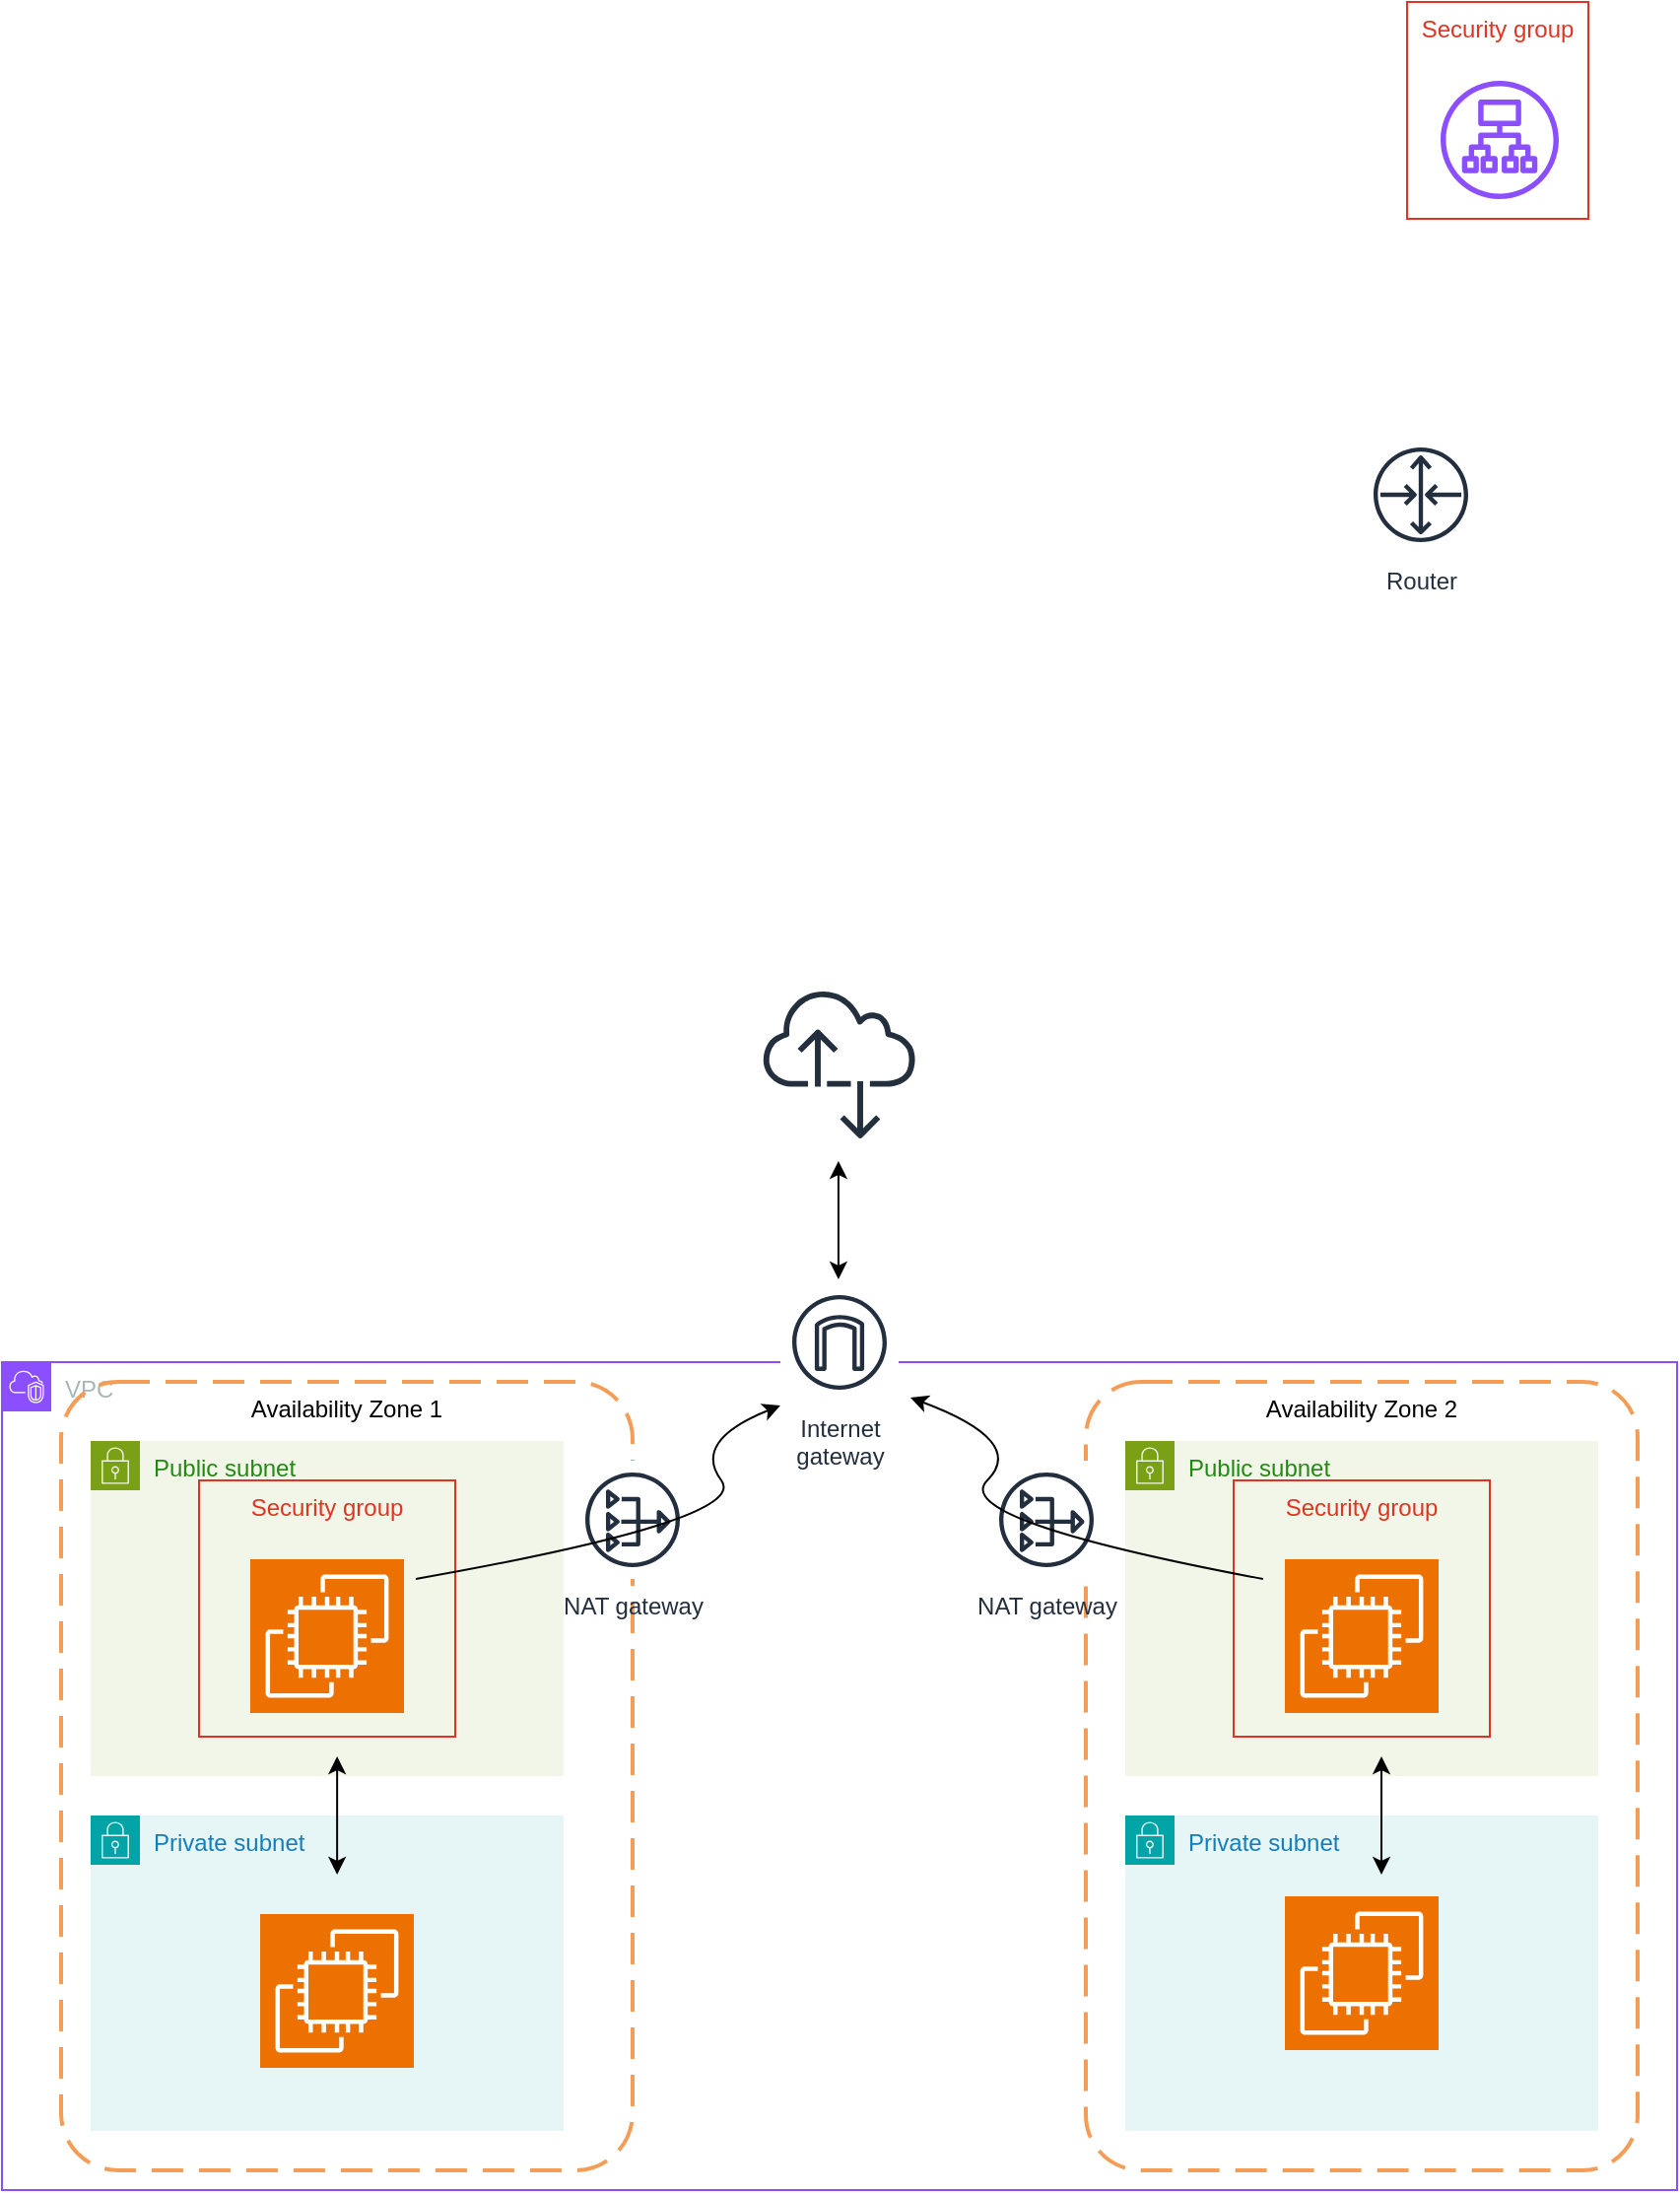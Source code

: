 <mxfile version="23.1.8" type="github">
  <diagram name="Page-1" id="KzXKilguacRmD0BU-H4C">
    <mxGraphModel dx="1854" dy="1749" grid="1" gridSize="10" guides="1" tooltips="1" connect="1" arrows="1" fold="1" page="1" pageScale="1" pageWidth="850" pageHeight="1100" math="0" shadow="0">
      <root>
        <mxCell id="0" />
        <mxCell id="1" parent="0" />
        <mxCell id="LchhOQlb9Tnxj5TwKCO5-1" value="" style="sketch=0;outlineConnect=0;fontColor=#232F3E;gradientColor=none;fillColor=#232F3D;strokeColor=none;dashed=0;verticalLabelPosition=bottom;verticalAlign=top;align=center;html=1;fontSize=12;fontStyle=0;aspect=fixed;pointerEvents=1;shape=mxgraph.aws4.internet_alt2;" parent="1" vertex="1">
          <mxGeometry x="356" y="30" width="78" height="78" as="geometry" />
        </mxCell>
        <mxCell id="WGfaBnjFPTLpz04p6OpU-2" value="VPC" style="points=[[0,0],[0.25,0],[0.5,0],[0.75,0],[1,0],[1,0.25],[1,0.5],[1,0.75],[1,1],[0.75,1],[0.5,1],[0.25,1],[0,1],[0,0.75],[0,0.5],[0,0.25]];outlineConnect=0;gradientColor=none;html=1;whiteSpace=wrap;fontSize=12;fontStyle=0;container=1;pointerEvents=0;collapsible=0;recursiveResize=0;shape=mxgraph.aws4.group;grIcon=mxgraph.aws4.group_vpc2;strokeColor=#8C4FFF;fillColor=none;verticalAlign=top;align=left;spacingLeft=30;fontColor=#AAB7B8;dashed=0;" vertex="1" parent="1">
          <mxGeometry x="-30" y="220" width="850" height="420" as="geometry" />
        </mxCell>
        <mxCell id="WGfaBnjFPTLpz04p6OpU-4" value="Availability Zone 2" style="rounded=1;arcSize=10;dashed=1;strokeColor=#F59D56;fillColor=none;gradientColor=none;dashPattern=8 4;strokeWidth=2;verticalAlign=top;align=center;" vertex="1" parent="WGfaBnjFPTLpz04p6OpU-2">
          <mxGeometry x="550" y="10" width="280" height="400" as="geometry" />
        </mxCell>
        <mxCell id="WGfaBnjFPTLpz04p6OpU-8" value="Public subnet" style="points=[[0,0],[0.25,0],[0.5,0],[0.75,0],[1,0],[1,0.25],[1,0.5],[1,0.75],[1,1],[0.75,1],[0.5,1],[0.25,1],[0,1],[0,0.75],[0,0.5],[0,0.25]];outlineConnect=0;gradientColor=none;html=1;whiteSpace=wrap;fontSize=12;fontStyle=0;container=1;pointerEvents=0;collapsible=0;recursiveResize=0;shape=mxgraph.aws4.group;grIcon=mxgraph.aws4.group_security_group;grStroke=0;strokeColor=#7AA116;fillColor=#F2F6E8;verticalAlign=top;align=left;spacingLeft=30;fontColor=#248814;dashed=0;" vertex="1" parent="WGfaBnjFPTLpz04p6OpU-2">
          <mxGeometry x="45" y="40" width="240" height="170" as="geometry" />
        </mxCell>
        <mxCell id="WGfaBnjFPTLpz04p6OpU-15" value="Security group" style="fillColor=none;strokeColor=#DD3522;verticalAlign=top;fontStyle=0;fontColor=#DD3522;whiteSpace=wrap;html=1;" vertex="1" parent="WGfaBnjFPTLpz04p6OpU-2">
          <mxGeometry x="100" y="60" width="130" height="130" as="geometry" />
        </mxCell>
        <mxCell id="WGfaBnjFPTLpz04p6OpU-16" value="" style="sketch=0;points=[[0,0,0],[0.25,0,0],[0.5,0,0],[0.75,0,0],[1,0,0],[0,1,0],[0.25,1,0],[0.5,1,0],[0.75,1,0],[1,1,0],[0,0.25,0],[0,0.5,0],[0,0.75,0],[1,0.25,0],[1,0.5,0],[1,0.75,0]];outlineConnect=0;fontColor=#232F3E;fillColor=#ED7100;strokeColor=#ffffff;dashed=0;verticalLabelPosition=bottom;verticalAlign=top;align=center;html=1;fontSize=12;fontStyle=0;aspect=fixed;shape=mxgraph.aws4.resourceIcon;resIcon=mxgraph.aws4.ec2;" vertex="1" parent="WGfaBnjFPTLpz04p6OpU-2">
          <mxGeometry x="126" y="100" width="78" height="78" as="geometry" />
        </mxCell>
        <mxCell id="WGfaBnjFPTLpz04p6OpU-22" value="Router" style="sketch=0;outlineConnect=0;fontColor=#232F3E;gradientColor=none;strokeColor=#232F3E;fillColor=#ffffff;dashed=0;verticalLabelPosition=bottom;verticalAlign=top;align=center;html=1;fontSize=12;fontStyle=0;aspect=fixed;shape=mxgraph.aws4.resourceIcon;resIcon=mxgraph.aws4.router;" vertex="1" parent="WGfaBnjFPTLpz04p6OpU-2">
          <mxGeometry x="690" y="-470" width="60" height="60" as="geometry" />
        </mxCell>
        <mxCell id="WGfaBnjFPTLpz04p6OpU-10" value="Private subnet" style="points=[[0,0],[0.25,0],[0.5,0],[0.75,0],[1,0],[1,0.25],[1,0.5],[1,0.75],[1,1],[0.75,1],[0.5,1],[0.25,1],[0,1],[0,0.75],[0,0.5],[0,0.25]];outlineConnect=0;gradientColor=none;html=1;whiteSpace=wrap;fontSize=12;fontStyle=0;container=1;pointerEvents=0;collapsible=0;recursiveResize=0;shape=mxgraph.aws4.group;grIcon=mxgraph.aws4.group_security_group;grStroke=0;strokeColor=#00A4A6;fillColor=#E6F6F7;verticalAlign=top;align=left;spacingLeft=30;fontColor=#147EBA;dashed=0;" vertex="1" parent="WGfaBnjFPTLpz04p6OpU-2">
          <mxGeometry x="45" y="230" width="240" height="160" as="geometry" />
        </mxCell>
        <mxCell id="WGfaBnjFPTLpz04p6OpU-17" value="" style="sketch=0;points=[[0,0,0],[0.25,0,0],[0.5,0,0],[0.75,0,0],[1,0,0],[0,1,0],[0.25,1,0],[0.5,1,0],[0.75,1,0],[1,1,0],[0,0.25,0],[0,0.5,0],[0,0.75,0],[1,0.25,0],[1,0.5,0],[1,0.75,0]];outlineConnect=0;fontColor=#232F3E;fillColor=#ED7100;strokeColor=#ffffff;dashed=0;verticalLabelPosition=bottom;verticalAlign=top;align=center;html=1;fontSize=12;fontStyle=0;aspect=fixed;shape=mxgraph.aws4.resourceIcon;resIcon=mxgraph.aws4.ec2;" vertex="1" parent="WGfaBnjFPTLpz04p6OpU-10">
          <mxGeometry x="86" y="50" width="78" height="78" as="geometry" />
        </mxCell>
        <mxCell id="WGfaBnjFPTLpz04p6OpU-3" value="Availability Zone 1" style="rounded=1;arcSize=10;dashed=1;strokeColor=#F59D56;fillColor=none;gradientColor=none;dashPattern=8 4;strokeWidth=2;verticalAlign=top;" vertex="1" parent="WGfaBnjFPTLpz04p6OpU-2">
          <mxGeometry x="30" y="10" width="290" height="400" as="geometry" />
        </mxCell>
        <mxCell id="WGfaBnjFPTLpz04p6OpU-19" value="NAT gateway" style="sketch=0;outlineConnect=0;fontColor=#232F3E;gradientColor=none;strokeColor=#232F3E;fillColor=#ffffff;dashed=0;verticalLabelPosition=bottom;verticalAlign=top;align=center;html=1;fontSize=12;fontStyle=0;aspect=fixed;shape=mxgraph.aws4.resourceIcon;resIcon=mxgraph.aws4.nat_gateway;" vertex="1" parent="WGfaBnjFPTLpz04p6OpU-2">
          <mxGeometry x="290" y="50" width="60" height="60" as="geometry" />
        </mxCell>
        <mxCell id="WGfaBnjFPTLpz04p6OpU-20" value="NAT gateway" style="sketch=0;outlineConnect=0;fontColor=#232F3E;gradientColor=none;strokeColor=#232F3E;fillColor=#ffffff;dashed=0;verticalLabelPosition=bottom;verticalAlign=top;align=center;html=1;fontSize=12;fontStyle=0;aspect=fixed;shape=mxgraph.aws4.resourceIcon;resIcon=mxgraph.aws4.nat_gateway;" vertex="1" parent="WGfaBnjFPTLpz04p6OpU-2">
          <mxGeometry x="500" y="50" width="60" height="60" as="geometry" />
        </mxCell>
        <mxCell id="WGfaBnjFPTLpz04p6OpU-34" value="" style="curved=1;endArrow=classic;html=1;rounded=0;" edge="1" parent="WGfaBnjFPTLpz04p6OpU-2">
          <mxGeometry width="50" height="50" relative="1" as="geometry">
            <mxPoint x="210" y="110" as="sourcePoint" />
            <mxPoint x="395" y="22.01" as="targetPoint" />
            <Array as="points">
              <mxPoint x="380" y="80" />
              <mxPoint x="350.06" y="40" />
            </Array>
          </mxGeometry>
        </mxCell>
        <mxCell id="WGfaBnjFPTLpz04p6OpU-37" value="" style="endArrow=classic;startArrow=classic;html=1;rounded=0;exitX=0.483;exitY=0.625;exitDx=0;exitDy=0;exitPerimeter=0;entryX=0.483;entryY=0.475;entryDx=0;entryDy=0;entryPerimeter=0;" edge="1" parent="WGfaBnjFPTLpz04p6OpU-2" source="WGfaBnjFPTLpz04p6OpU-3" target="WGfaBnjFPTLpz04p6OpU-3">
          <mxGeometry width="50" height="50" relative="1" as="geometry">
            <mxPoint x="450" y="150" as="sourcePoint" />
            <mxPoint x="500" y="100" as="targetPoint" />
          </mxGeometry>
        </mxCell>
        <mxCell id="WGfaBnjFPTLpz04p6OpU-9" value="Public subnet" style="points=[[0,0],[0.25,0],[0.5,0],[0.75,0],[1,0],[1,0.25],[1,0.5],[1,0.75],[1,1],[0.75,1],[0.5,1],[0.25,1],[0,1],[0,0.75],[0,0.5],[0,0.25]];outlineConnect=0;gradientColor=none;html=1;whiteSpace=wrap;fontSize=12;fontStyle=0;container=1;pointerEvents=0;collapsible=0;recursiveResize=0;shape=mxgraph.aws4.group;grIcon=mxgraph.aws4.group_security_group;grStroke=0;strokeColor=#7AA116;fillColor=#F2F6E8;verticalAlign=top;align=left;spacingLeft=30;fontColor=#248814;dashed=0;" vertex="1" parent="WGfaBnjFPTLpz04p6OpU-2">
          <mxGeometry x="570" y="40" width="240" height="170" as="geometry" />
        </mxCell>
        <mxCell id="WGfaBnjFPTLpz04p6OpU-11" value="Private subnet" style="points=[[0,0],[0.25,0],[0.5,0],[0.75,0],[1,0],[1,0.25],[1,0.5],[1,0.75],[1,1],[0.75,1],[0.5,1],[0.25,1],[0,1],[0,0.75],[0,0.5],[0,0.25]];outlineConnect=0;gradientColor=none;html=1;whiteSpace=wrap;fontSize=12;fontStyle=0;container=1;pointerEvents=0;collapsible=0;recursiveResize=0;shape=mxgraph.aws4.group;grIcon=mxgraph.aws4.group_security_group;grStroke=0;strokeColor=#00A4A6;fillColor=#E6F6F7;verticalAlign=top;align=left;spacingLeft=30;fontColor=#147EBA;dashed=0;" vertex="1" parent="WGfaBnjFPTLpz04p6OpU-2">
          <mxGeometry x="570" y="230" width="240" height="160" as="geometry" />
        </mxCell>
        <mxCell id="WGfaBnjFPTLpz04p6OpU-18" value="" style="sketch=0;points=[[0,0,0],[0.25,0,0],[0.5,0,0],[0.75,0,0],[1,0,0],[0,1,0],[0.25,1,0],[0.5,1,0],[0.75,1,0],[1,1,0],[0,0.25,0],[0,0.5,0],[0,0.75,0],[1,0.25,0],[1,0.5,0],[1,0.75,0]];outlineConnect=0;fontColor=#232F3E;fillColor=#ED7100;strokeColor=#ffffff;dashed=0;verticalLabelPosition=bottom;verticalAlign=top;align=center;html=1;fontSize=12;fontStyle=0;aspect=fixed;shape=mxgraph.aws4.resourceIcon;resIcon=mxgraph.aws4.ec2;" vertex="1" parent="WGfaBnjFPTLpz04p6OpU-11">
          <mxGeometry x="81" y="41" width="78" height="78" as="geometry" />
        </mxCell>
        <mxCell id="WGfaBnjFPTLpz04p6OpU-38" value="" style="endArrow=classic;startArrow=classic;html=1;rounded=0;exitX=0.483;exitY=0.625;exitDx=0;exitDy=0;exitPerimeter=0;entryX=0.483;entryY=0.475;entryDx=0;entryDy=0;entryPerimeter=0;" edge="1" parent="WGfaBnjFPTLpz04p6OpU-11">
          <mxGeometry width="50" height="50" relative="1" as="geometry">
            <mxPoint x="130" y="30" as="sourcePoint" />
            <mxPoint x="130" y="-30" as="targetPoint" />
          </mxGeometry>
        </mxCell>
        <mxCell id="WGfaBnjFPTLpz04p6OpU-32" value="Security group" style="fillColor=none;strokeColor=#DD3522;verticalAlign=top;fontStyle=0;fontColor=#DD3522;whiteSpace=wrap;html=1;" vertex="1" parent="WGfaBnjFPTLpz04p6OpU-2">
          <mxGeometry x="625" y="60" width="130" height="130" as="geometry" />
        </mxCell>
        <mxCell id="WGfaBnjFPTLpz04p6OpU-33" value="" style="sketch=0;points=[[0,0,0],[0.25,0,0],[0.5,0,0],[0.75,0,0],[1,0,0],[0,1,0],[0.25,1,0],[0.5,1,0],[0.75,1,0],[1,1,0],[0,0.25,0],[0,0.5,0],[0,0.75,0],[1,0.25,0],[1,0.5,0],[1,0.75,0]];outlineConnect=0;fontColor=#232F3E;fillColor=#ED7100;strokeColor=#ffffff;dashed=0;verticalLabelPosition=bottom;verticalAlign=top;align=center;html=1;fontSize=12;fontStyle=0;aspect=fixed;shape=mxgraph.aws4.resourceIcon;resIcon=mxgraph.aws4.ec2;" vertex="1" parent="WGfaBnjFPTLpz04p6OpU-2">
          <mxGeometry x="651" y="100" width="78" height="78" as="geometry" />
        </mxCell>
        <mxCell id="WGfaBnjFPTLpz04p6OpU-36" value="" style="curved=1;endArrow=classic;html=1;rounded=0;exitX=0.115;exitY=0.385;exitDx=0;exitDy=0;exitPerimeter=0;" edge="1" parent="WGfaBnjFPTLpz04p6OpU-2" source="WGfaBnjFPTLpz04p6OpU-32">
          <mxGeometry width="50" height="50" relative="1" as="geometry">
            <mxPoint x="640" y="140" as="sourcePoint" />
            <mxPoint x="461" y="18" as="targetPoint" />
            <Array as="points">
              <mxPoint x="480" y="80" />
              <mxPoint x="520" y="40" />
            </Array>
          </mxGeometry>
        </mxCell>
        <mxCell id="WGfaBnjFPTLpz04p6OpU-7" value="Security group" style="fillColor=none;strokeColor=#DD3522;verticalAlign=top;fontStyle=0;fontColor=#DD3522;whiteSpace=wrap;html=1;" vertex="1" parent="1">
          <mxGeometry x="683" y="-470" width="92" height="110" as="geometry" />
        </mxCell>
        <mxCell id="WGfaBnjFPTLpz04p6OpU-21" value="Internet&#xa;gateway" style="sketch=0;outlineConnect=0;fontColor=#232F3E;gradientColor=none;strokeColor=#232F3E;fillColor=#ffffff;dashed=0;verticalLabelPosition=bottom;verticalAlign=top;align=center;html=1;fontSize=12;fontStyle=0;aspect=fixed;shape=mxgraph.aws4.resourceIcon;resIcon=mxgraph.aws4.internet_gateway;" vertex="1" parent="1">
          <mxGeometry x="365" y="180" width="60" height="60" as="geometry" />
        </mxCell>
        <mxCell id="WGfaBnjFPTLpz04p6OpU-23" value="" style="sketch=0;outlineConnect=0;fontColor=#232F3E;gradientColor=none;fillColor=#8C4FFF;strokeColor=none;dashed=0;verticalLabelPosition=bottom;verticalAlign=top;align=center;html=1;fontSize=12;fontStyle=0;aspect=fixed;pointerEvents=1;shape=mxgraph.aws4.application_load_balancer;" vertex="1" parent="1">
          <mxGeometry x="700" y="-430" width="60" height="60" as="geometry" />
        </mxCell>
        <mxCell id="WGfaBnjFPTLpz04p6OpU-40" value="" style="endArrow=classic;startArrow=classic;html=1;rounded=0;exitX=0.483;exitY=0.625;exitDx=0;exitDy=0;exitPerimeter=0;entryX=0.483;entryY=0.475;entryDx=0;entryDy=0;entryPerimeter=0;" edge="1" parent="1">
          <mxGeometry width="50" height="50" relative="1" as="geometry">
            <mxPoint x="394.47" y="178" as="sourcePoint" />
            <mxPoint x="394.47" y="118" as="targetPoint" />
          </mxGeometry>
        </mxCell>
      </root>
    </mxGraphModel>
  </diagram>
</mxfile>
